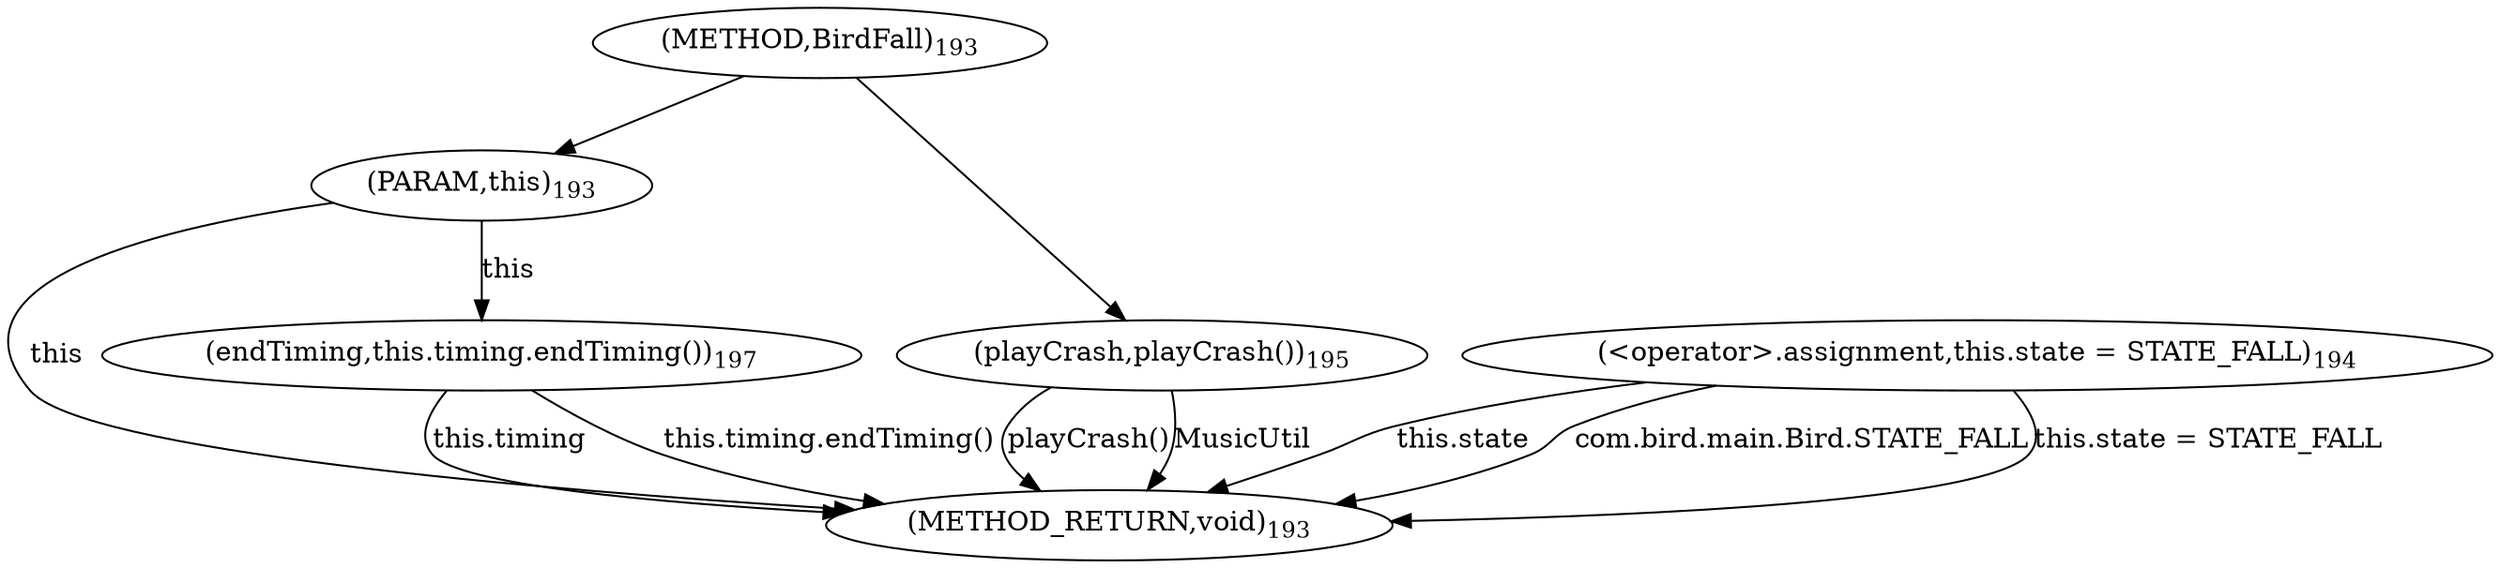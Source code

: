 digraph "BirdFall" {  
"876" [label = <(METHOD,BirdFall)<SUB>193</SUB>> ]
"894" [label = <(METHOD_RETURN,void)<SUB>193</SUB>> ]
"877" [label = <(PARAM,this)<SUB>193</SUB>> ]
"879" [label = <(&lt;operator&gt;.assignment,this.state = STATE_FALL)<SUB>194</SUB>> ]
"886" [label = <(playCrash,playCrash())<SUB>195</SUB>> ]
"888" [label = <(endTiming,this.timing.endTiming())<SUB>197</SUB>> ]
"879" [label = <(&lt;operator&gt;.assignment,this.state = STATE_FALL)<SUB>194</SUB>> ]
"879" [label = <(&lt;operator&gt;.assignment,this.state = STATE_FALL)<SUB>194</SUB>> ]
"886" [label = <(playCrash,playCrash())<SUB>195</SUB>> ]
"888" [label = <(endTiming,this.timing.endTiming())<SUB>197</SUB>> ]
  "877" -> "894"  [ label = "this"] 
  "879" -> "894"  [ label = "this.state"] 
  "879" -> "894"  [ label = "com.bird.main.Bird.STATE_FALL"] 
  "879" -> "894"  [ label = "this.state = STATE_FALL"] 
  "886" -> "894"  [ label = "playCrash()"] 
  "888" -> "894"  [ label = "this.timing"] 
  "888" -> "894"  [ label = "this.timing.endTiming()"] 
  "886" -> "894"  [ label = "MusicUtil"] 
  "876" -> "877" 
  "876" -> "886" 
  "877" -> "888"  [ label = "this"] 
}
